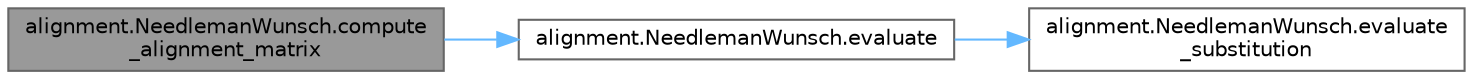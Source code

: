 digraph "alignment.NeedlemanWunsch.compute_alignment_matrix"
{
 // INTERACTIVE_SVG=YES
 // LATEX_PDF_SIZE
  bgcolor="transparent";
  edge [fontname=Helvetica,fontsize=10,labelfontname=Helvetica,labelfontsize=10];
  node [fontname=Helvetica,fontsize=10,shape=box,height=0.2,width=0.4];
  rankdir="LR";
  Node1 [id="Node000001",label="alignment.NeedlemanWunsch.compute\l_alignment_matrix",height=0.2,width=0.4,color="gray40", fillcolor="grey60", style="filled", fontcolor="black",tooltip="Build dynamic programming matrix."];
  Node1 -> Node2 [id="edge1_Node000001_Node000002",color="steelblue1",style="solid",tooltip=" "];
  Node2 [id="Node000002",label="alignment.NeedlemanWunsch.evaluate",height=0.2,width=0.4,color="grey40", fillcolor="white", style="filled",URL="$d7/d42/classalignment_1_1_needleman_wunsch.html#a9f11280d600cc4ad8752037e4adc285b",tooltip="Calculate DP matrix cell score."];
  Node2 -> Node3 [id="edge2_Node000002_Node000003",color="steelblue1",style="solid",tooltip=" "];
  Node3 [id="Node000003",label="alignment.NeedlemanWunsch.evaluate\l_substitution",height=0.2,width=0.4,color="grey40", fillcolor="white", style="filled",URL="$d7/d42/classalignment_1_1_needleman_wunsch.html#aceb265d6b6880f5abfe0f659159473eb",tooltip="Calculate nucleotide substitution score."];
}
